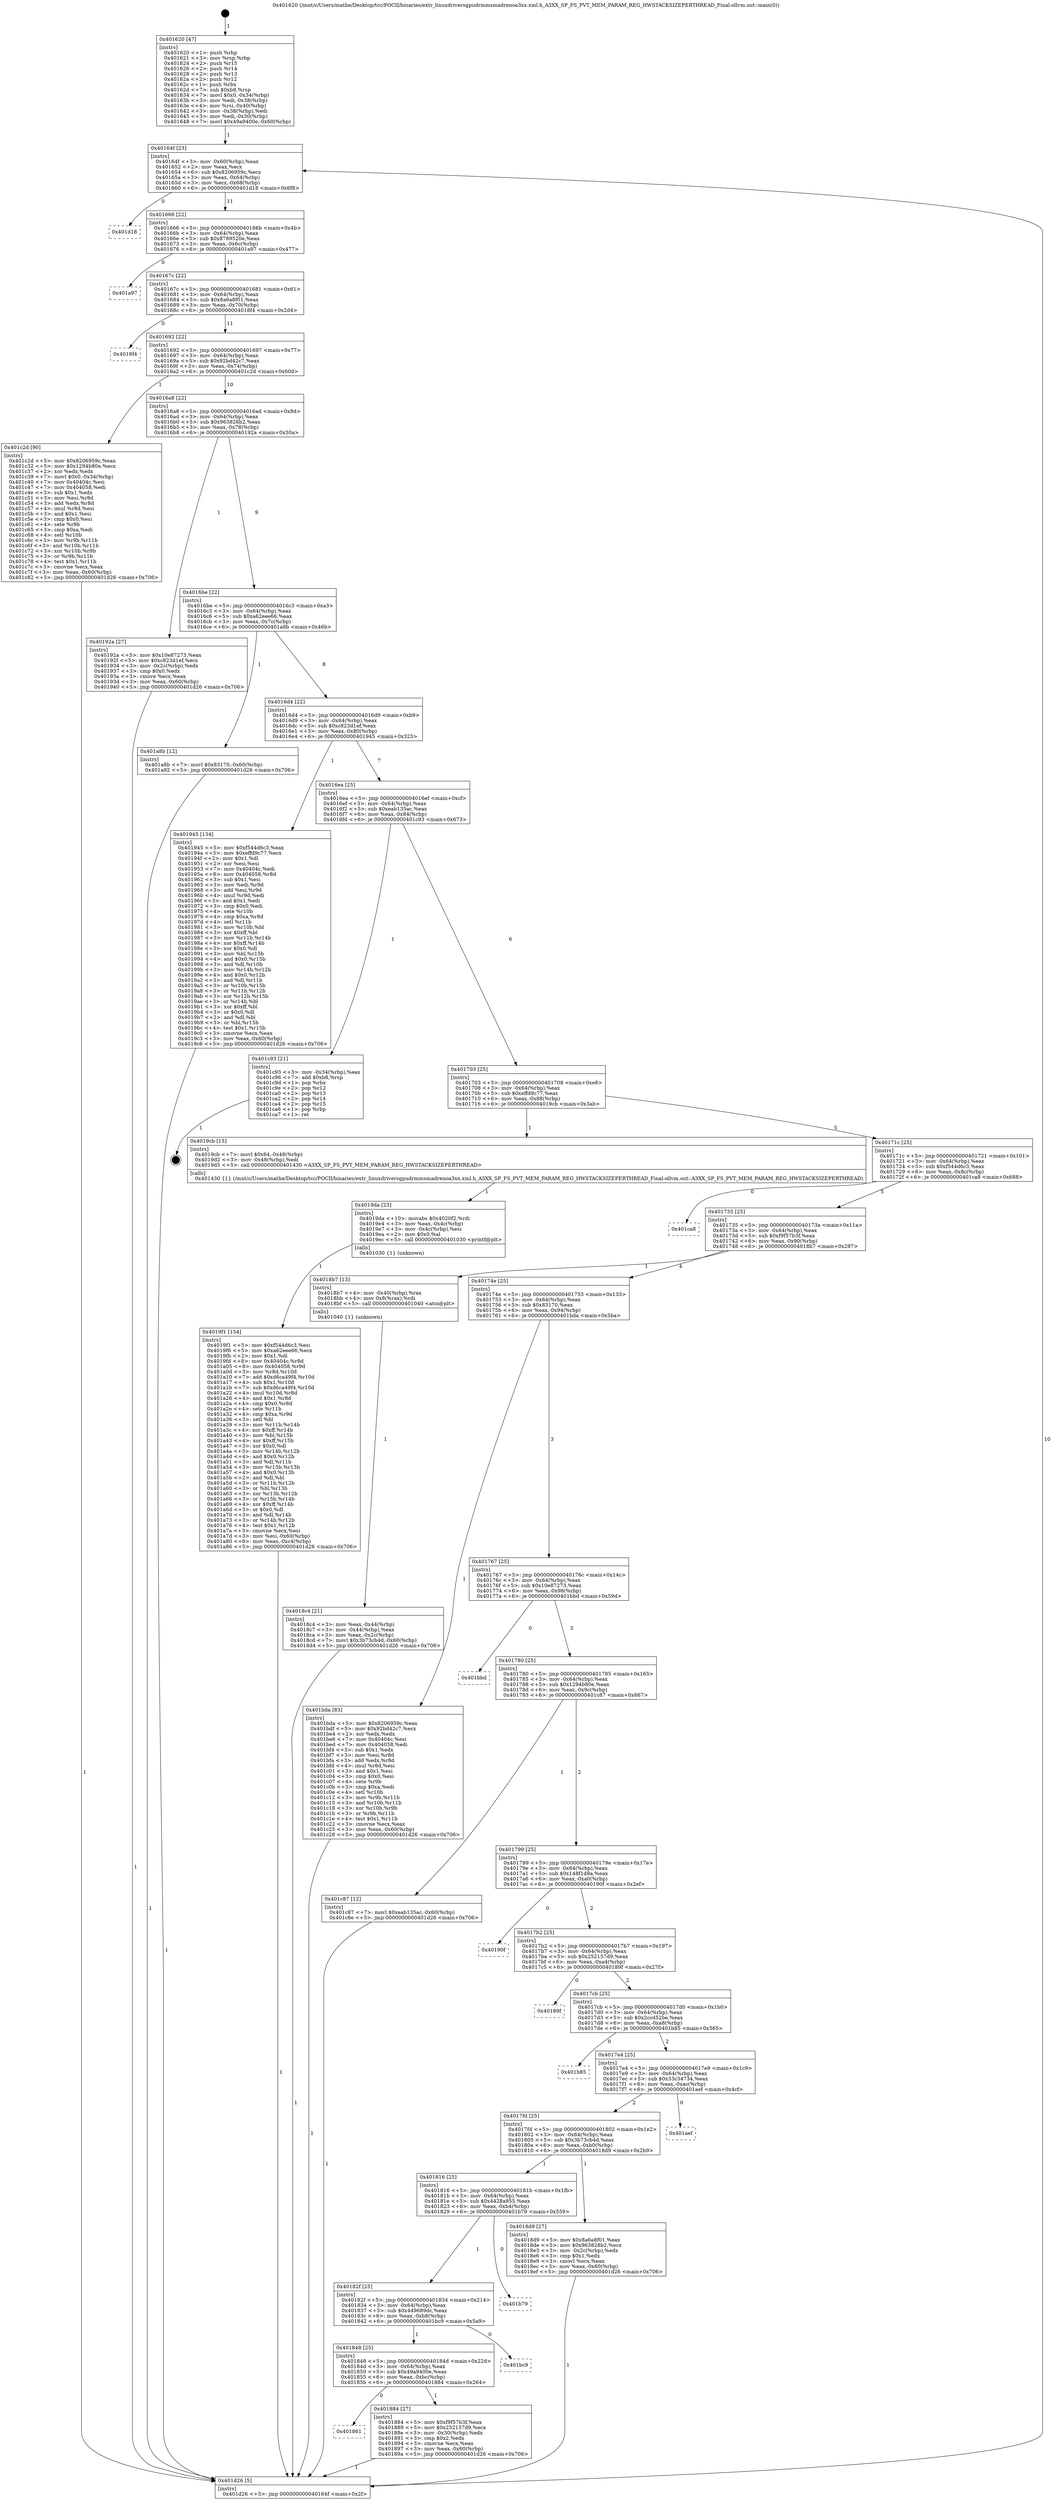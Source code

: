 digraph "0x401620" {
  label = "0x401620 (/mnt/c/Users/mathe/Desktop/tcc/POCII/binaries/extr_linuxdriversgpudrmmsmadrenoa3xx.xml.h_A3XX_SP_FS_PVT_MEM_PARAM_REG_HWSTACKSIZEPERTHREAD_Final-ollvm.out::main(0))"
  labelloc = "t"
  node[shape=record]

  Entry [label="",width=0.3,height=0.3,shape=circle,fillcolor=black,style=filled]
  "0x40164f" [label="{
     0x40164f [23]\l
     | [instrs]\l
     &nbsp;&nbsp;0x40164f \<+3\>: mov -0x60(%rbp),%eax\l
     &nbsp;&nbsp;0x401652 \<+2\>: mov %eax,%ecx\l
     &nbsp;&nbsp;0x401654 \<+6\>: sub $0x8206959c,%ecx\l
     &nbsp;&nbsp;0x40165a \<+3\>: mov %eax,-0x64(%rbp)\l
     &nbsp;&nbsp;0x40165d \<+3\>: mov %ecx,-0x68(%rbp)\l
     &nbsp;&nbsp;0x401660 \<+6\>: je 0000000000401d18 \<main+0x6f8\>\l
  }"]
  "0x401d18" [label="{
     0x401d18\l
  }", style=dashed]
  "0x401666" [label="{
     0x401666 [22]\l
     | [instrs]\l
     &nbsp;&nbsp;0x401666 \<+5\>: jmp 000000000040166b \<main+0x4b\>\l
     &nbsp;&nbsp;0x40166b \<+3\>: mov -0x64(%rbp),%eax\l
     &nbsp;&nbsp;0x40166e \<+5\>: sub $0x8789520e,%eax\l
     &nbsp;&nbsp;0x401673 \<+3\>: mov %eax,-0x6c(%rbp)\l
     &nbsp;&nbsp;0x401676 \<+6\>: je 0000000000401a97 \<main+0x477\>\l
  }"]
  Exit [label="",width=0.3,height=0.3,shape=circle,fillcolor=black,style=filled,peripheries=2]
  "0x401a97" [label="{
     0x401a97\l
  }", style=dashed]
  "0x40167c" [label="{
     0x40167c [22]\l
     | [instrs]\l
     &nbsp;&nbsp;0x40167c \<+5\>: jmp 0000000000401681 \<main+0x61\>\l
     &nbsp;&nbsp;0x401681 \<+3\>: mov -0x64(%rbp),%eax\l
     &nbsp;&nbsp;0x401684 \<+5\>: sub $0x8a6a8f01,%eax\l
     &nbsp;&nbsp;0x401689 \<+3\>: mov %eax,-0x70(%rbp)\l
     &nbsp;&nbsp;0x40168c \<+6\>: je 00000000004018f4 \<main+0x2d4\>\l
  }"]
  "0x4019f1" [label="{
     0x4019f1 [154]\l
     | [instrs]\l
     &nbsp;&nbsp;0x4019f1 \<+5\>: mov $0xf544d6c3,%esi\l
     &nbsp;&nbsp;0x4019f6 \<+5\>: mov $0xa62eee66,%ecx\l
     &nbsp;&nbsp;0x4019fb \<+2\>: mov $0x1,%dl\l
     &nbsp;&nbsp;0x4019fd \<+8\>: mov 0x40404c,%r8d\l
     &nbsp;&nbsp;0x401a05 \<+8\>: mov 0x404058,%r9d\l
     &nbsp;&nbsp;0x401a0d \<+3\>: mov %r8d,%r10d\l
     &nbsp;&nbsp;0x401a10 \<+7\>: add $0xd6ca49f4,%r10d\l
     &nbsp;&nbsp;0x401a17 \<+4\>: sub $0x1,%r10d\l
     &nbsp;&nbsp;0x401a1b \<+7\>: sub $0xd6ca49f4,%r10d\l
     &nbsp;&nbsp;0x401a22 \<+4\>: imul %r10d,%r8d\l
     &nbsp;&nbsp;0x401a26 \<+4\>: and $0x1,%r8d\l
     &nbsp;&nbsp;0x401a2a \<+4\>: cmp $0x0,%r8d\l
     &nbsp;&nbsp;0x401a2e \<+4\>: sete %r11b\l
     &nbsp;&nbsp;0x401a32 \<+4\>: cmp $0xa,%r9d\l
     &nbsp;&nbsp;0x401a36 \<+3\>: setl %bl\l
     &nbsp;&nbsp;0x401a39 \<+3\>: mov %r11b,%r14b\l
     &nbsp;&nbsp;0x401a3c \<+4\>: xor $0xff,%r14b\l
     &nbsp;&nbsp;0x401a40 \<+3\>: mov %bl,%r15b\l
     &nbsp;&nbsp;0x401a43 \<+4\>: xor $0xff,%r15b\l
     &nbsp;&nbsp;0x401a47 \<+3\>: xor $0x0,%dl\l
     &nbsp;&nbsp;0x401a4a \<+3\>: mov %r14b,%r12b\l
     &nbsp;&nbsp;0x401a4d \<+4\>: and $0x0,%r12b\l
     &nbsp;&nbsp;0x401a51 \<+3\>: and %dl,%r11b\l
     &nbsp;&nbsp;0x401a54 \<+3\>: mov %r15b,%r13b\l
     &nbsp;&nbsp;0x401a57 \<+4\>: and $0x0,%r13b\l
     &nbsp;&nbsp;0x401a5b \<+2\>: and %dl,%bl\l
     &nbsp;&nbsp;0x401a5d \<+3\>: or %r11b,%r12b\l
     &nbsp;&nbsp;0x401a60 \<+3\>: or %bl,%r13b\l
     &nbsp;&nbsp;0x401a63 \<+3\>: xor %r13b,%r12b\l
     &nbsp;&nbsp;0x401a66 \<+3\>: or %r15b,%r14b\l
     &nbsp;&nbsp;0x401a69 \<+4\>: xor $0xff,%r14b\l
     &nbsp;&nbsp;0x401a6d \<+3\>: or $0x0,%dl\l
     &nbsp;&nbsp;0x401a70 \<+3\>: and %dl,%r14b\l
     &nbsp;&nbsp;0x401a73 \<+3\>: or %r14b,%r12b\l
     &nbsp;&nbsp;0x401a76 \<+4\>: test $0x1,%r12b\l
     &nbsp;&nbsp;0x401a7a \<+3\>: cmovne %ecx,%esi\l
     &nbsp;&nbsp;0x401a7d \<+3\>: mov %esi,-0x60(%rbp)\l
     &nbsp;&nbsp;0x401a80 \<+6\>: mov %eax,-0xc4(%rbp)\l
     &nbsp;&nbsp;0x401a86 \<+5\>: jmp 0000000000401d26 \<main+0x706\>\l
  }"]
  "0x4018f4" [label="{
     0x4018f4\l
  }", style=dashed]
  "0x401692" [label="{
     0x401692 [22]\l
     | [instrs]\l
     &nbsp;&nbsp;0x401692 \<+5\>: jmp 0000000000401697 \<main+0x77\>\l
     &nbsp;&nbsp;0x401697 \<+3\>: mov -0x64(%rbp),%eax\l
     &nbsp;&nbsp;0x40169a \<+5\>: sub $0x92bd42c7,%eax\l
     &nbsp;&nbsp;0x40169f \<+3\>: mov %eax,-0x74(%rbp)\l
     &nbsp;&nbsp;0x4016a2 \<+6\>: je 0000000000401c2d \<main+0x60d\>\l
  }"]
  "0x4019da" [label="{
     0x4019da [23]\l
     | [instrs]\l
     &nbsp;&nbsp;0x4019da \<+10\>: movabs $0x4020f2,%rdi\l
     &nbsp;&nbsp;0x4019e4 \<+3\>: mov %eax,-0x4c(%rbp)\l
     &nbsp;&nbsp;0x4019e7 \<+3\>: mov -0x4c(%rbp),%esi\l
     &nbsp;&nbsp;0x4019ea \<+2\>: mov $0x0,%al\l
     &nbsp;&nbsp;0x4019ec \<+5\>: call 0000000000401030 \<printf@plt\>\l
     | [calls]\l
     &nbsp;&nbsp;0x401030 \{1\} (unknown)\l
  }"]
  "0x401c2d" [label="{
     0x401c2d [90]\l
     | [instrs]\l
     &nbsp;&nbsp;0x401c2d \<+5\>: mov $0x8206959c,%eax\l
     &nbsp;&nbsp;0x401c32 \<+5\>: mov $0x1294b80e,%ecx\l
     &nbsp;&nbsp;0x401c37 \<+2\>: xor %edx,%edx\l
     &nbsp;&nbsp;0x401c39 \<+7\>: movl $0x0,-0x34(%rbp)\l
     &nbsp;&nbsp;0x401c40 \<+7\>: mov 0x40404c,%esi\l
     &nbsp;&nbsp;0x401c47 \<+7\>: mov 0x404058,%edi\l
     &nbsp;&nbsp;0x401c4e \<+3\>: sub $0x1,%edx\l
     &nbsp;&nbsp;0x401c51 \<+3\>: mov %esi,%r8d\l
     &nbsp;&nbsp;0x401c54 \<+3\>: add %edx,%r8d\l
     &nbsp;&nbsp;0x401c57 \<+4\>: imul %r8d,%esi\l
     &nbsp;&nbsp;0x401c5b \<+3\>: and $0x1,%esi\l
     &nbsp;&nbsp;0x401c5e \<+3\>: cmp $0x0,%esi\l
     &nbsp;&nbsp;0x401c61 \<+4\>: sete %r9b\l
     &nbsp;&nbsp;0x401c65 \<+3\>: cmp $0xa,%edi\l
     &nbsp;&nbsp;0x401c68 \<+4\>: setl %r10b\l
     &nbsp;&nbsp;0x401c6c \<+3\>: mov %r9b,%r11b\l
     &nbsp;&nbsp;0x401c6f \<+3\>: and %r10b,%r11b\l
     &nbsp;&nbsp;0x401c72 \<+3\>: xor %r10b,%r9b\l
     &nbsp;&nbsp;0x401c75 \<+3\>: or %r9b,%r11b\l
     &nbsp;&nbsp;0x401c78 \<+4\>: test $0x1,%r11b\l
     &nbsp;&nbsp;0x401c7c \<+3\>: cmovne %ecx,%eax\l
     &nbsp;&nbsp;0x401c7f \<+3\>: mov %eax,-0x60(%rbp)\l
     &nbsp;&nbsp;0x401c82 \<+5\>: jmp 0000000000401d26 \<main+0x706\>\l
  }"]
  "0x4016a8" [label="{
     0x4016a8 [22]\l
     | [instrs]\l
     &nbsp;&nbsp;0x4016a8 \<+5\>: jmp 00000000004016ad \<main+0x8d\>\l
     &nbsp;&nbsp;0x4016ad \<+3\>: mov -0x64(%rbp),%eax\l
     &nbsp;&nbsp;0x4016b0 \<+5\>: sub $0x963828b2,%eax\l
     &nbsp;&nbsp;0x4016b5 \<+3\>: mov %eax,-0x78(%rbp)\l
     &nbsp;&nbsp;0x4016b8 \<+6\>: je 000000000040192a \<main+0x30a\>\l
  }"]
  "0x4018c4" [label="{
     0x4018c4 [21]\l
     | [instrs]\l
     &nbsp;&nbsp;0x4018c4 \<+3\>: mov %eax,-0x44(%rbp)\l
     &nbsp;&nbsp;0x4018c7 \<+3\>: mov -0x44(%rbp),%eax\l
     &nbsp;&nbsp;0x4018ca \<+3\>: mov %eax,-0x2c(%rbp)\l
     &nbsp;&nbsp;0x4018cd \<+7\>: movl $0x3b73cb4d,-0x60(%rbp)\l
     &nbsp;&nbsp;0x4018d4 \<+5\>: jmp 0000000000401d26 \<main+0x706\>\l
  }"]
  "0x40192a" [label="{
     0x40192a [27]\l
     | [instrs]\l
     &nbsp;&nbsp;0x40192a \<+5\>: mov $0x10e87273,%eax\l
     &nbsp;&nbsp;0x40192f \<+5\>: mov $0xc823d1ef,%ecx\l
     &nbsp;&nbsp;0x401934 \<+3\>: mov -0x2c(%rbp),%edx\l
     &nbsp;&nbsp;0x401937 \<+3\>: cmp $0x0,%edx\l
     &nbsp;&nbsp;0x40193a \<+3\>: cmove %ecx,%eax\l
     &nbsp;&nbsp;0x40193d \<+3\>: mov %eax,-0x60(%rbp)\l
     &nbsp;&nbsp;0x401940 \<+5\>: jmp 0000000000401d26 \<main+0x706\>\l
  }"]
  "0x4016be" [label="{
     0x4016be [22]\l
     | [instrs]\l
     &nbsp;&nbsp;0x4016be \<+5\>: jmp 00000000004016c3 \<main+0xa3\>\l
     &nbsp;&nbsp;0x4016c3 \<+3\>: mov -0x64(%rbp),%eax\l
     &nbsp;&nbsp;0x4016c6 \<+5\>: sub $0xa62eee66,%eax\l
     &nbsp;&nbsp;0x4016cb \<+3\>: mov %eax,-0x7c(%rbp)\l
     &nbsp;&nbsp;0x4016ce \<+6\>: je 0000000000401a8b \<main+0x46b\>\l
  }"]
  "0x401620" [label="{
     0x401620 [47]\l
     | [instrs]\l
     &nbsp;&nbsp;0x401620 \<+1\>: push %rbp\l
     &nbsp;&nbsp;0x401621 \<+3\>: mov %rsp,%rbp\l
     &nbsp;&nbsp;0x401624 \<+2\>: push %r15\l
     &nbsp;&nbsp;0x401626 \<+2\>: push %r14\l
     &nbsp;&nbsp;0x401628 \<+2\>: push %r13\l
     &nbsp;&nbsp;0x40162a \<+2\>: push %r12\l
     &nbsp;&nbsp;0x40162c \<+1\>: push %rbx\l
     &nbsp;&nbsp;0x40162d \<+7\>: sub $0xb8,%rsp\l
     &nbsp;&nbsp;0x401634 \<+7\>: movl $0x0,-0x34(%rbp)\l
     &nbsp;&nbsp;0x40163b \<+3\>: mov %edi,-0x38(%rbp)\l
     &nbsp;&nbsp;0x40163e \<+4\>: mov %rsi,-0x40(%rbp)\l
     &nbsp;&nbsp;0x401642 \<+3\>: mov -0x38(%rbp),%edi\l
     &nbsp;&nbsp;0x401645 \<+3\>: mov %edi,-0x30(%rbp)\l
     &nbsp;&nbsp;0x401648 \<+7\>: movl $0x49a9400e,-0x60(%rbp)\l
  }"]
  "0x401a8b" [label="{
     0x401a8b [12]\l
     | [instrs]\l
     &nbsp;&nbsp;0x401a8b \<+7\>: movl $0x83170,-0x60(%rbp)\l
     &nbsp;&nbsp;0x401a92 \<+5\>: jmp 0000000000401d26 \<main+0x706\>\l
  }"]
  "0x4016d4" [label="{
     0x4016d4 [22]\l
     | [instrs]\l
     &nbsp;&nbsp;0x4016d4 \<+5\>: jmp 00000000004016d9 \<main+0xb9\>\l
     &nbsp;&nbsp;0x4016d9 \<+3\>: mov -0x64(%rbp),%eax\l
     &nbsp;&nbsp;0x4016dc \<+5\>: sub $0xc823d1ef,%eax\l
     &nbsp;&nbsp;0x4016e1 \<+3\>: mov %eax,-0x80(%rbp)\l
     &nbsp;&nbsp;0x4016e4 \<+6\>: je 0000000000401945 \<main+0x325\>\l
  }"]
  "0x401d26" [label="{
     0x401d26 [5]\l
     | [instrs]\l
     &nbsp;&nbsp;0x401d26 \<+5\>: jmp 000000000040164f \<main+0x2f\>\l
  }"]
  "0x401945" [label="{
     0x401945 [134]\l
     | [instrs]\l
     &nbsp;&nbsp;0x401945 \<+5\>: mov $0xf544d6c3,%eax\l
     &nbsp;&nbsp;0x40194a \<+5\>: mov $0xeffd9c77,%ecx\l
     &nbsp;&nbsp;0x40194f \<+2\>: mov $0x1,%dl\l
     &nbsp;&nbsp;0x401951 \<+2\>: xor %esi,%esi\l
     &nbsp;&nbsp;0x401953 \<+7\>: mov 0x40404c,%edi\l
     &nbsp;&nbsp;0x40195a \<+8\>: mov 0x404058,%r8d\l
     &nbsp;&nbsp;0x401962 \<+3\>: sub $0x1,%esi\l
     &nbsp;&nbsp;0x401965 \<+3\>: mov %edi,%r9d\l
     &nbsp;&nbsp;0x401968 \<+3\>: add %esi,%r9d\l
     &nbsp;&nbsp;0x40196b \<+4\>: imul %r9d,%edi\l
     &nbsp;&nbsp;0x40196f \<+3\>: and $0x1,%edi\l
     &nbsp;&nbsp;0x401972 \<+3\>: cmp $0x0,%edi\l
     &nbsp;&nbsp;0x401975 \<+4\>: sete %r10b\l
     &nbsp;&nbsp;0x401979 \<+4\>: cmp $0xa,%r8d\l
     &nbsp;&nbsp;0x40197d \<+4\>: setl %r11b\l
     &nbsp;&nbsp;0x401981 \<+3\>: mov %r10b,%bl\l
     &nbsp;&nbsp;0x401984 \<+3\>: xor $0xff,%bl\l
     &nbsp;&nbsp;0x401987 \<+3\>: mov %r11b,%r14b\l
     &nbsp;&nbsp;0x40198a \<+4\>: xor $0xff,%r14b\l
     &nbsp;&nbsp;0x40198e \<+3\>: xor $0x0,%dl\l
     &nbsp;&nbsp;0x401991 \<+3\>: mov %bl,%r15b\l
     &nbsp;&nbsp;0x401994 \<+4\>: and $0x0,%r15b\l
     &nbsp;&nbsp;0x401998 \<+3\>: and %dl,%r10b\l
     &nbsp;&nbsp;0x40199b \<+3\>: mov %r14b,%r12b\l
     &nbsp;&nbsp;0x40199e \<+4\>: and $0x0,%r12b\l
     &nbsp;&nbsp;0x4019a2 \<+3\>: and %dl,%r11b\l
     &nbsp;&nbsp;0x4019a5 \<+3\>: or %r10b,%r15b\l
     &nbsp;&nbsp;0x4019a8 \<+3\>: or %r11b,%r12b\l
     &nbsp;&nbsp;0x4019ab \<+3\>: xor %r12b,%r15b\l
     &nbsp;&nbsp;0x4019ae \<+3\>: or %r14b,%bl\l
     &nbsp;&nbsp;0x4019b1 \<+3\>: xor $0xff,%bl\l
     &nbsp;&nbsp;0x4019b4 \<+3\>: or $0x0,%dl\l
     &nbsp;&nbsp;0x4019b7 \<+2\>: and %dl,%bl\l
     &nbsp;&nbsp;0x4019b9 \<+3\>: or %bl,%r15b\l
     &nbsp;&nbsp;0x4019bc \<+4\>: test $0x1,%r15b\l
     &nbsp;&nbsp;0x4019c0 \<+3\>: cmovne %ecx,%eax\l
     &nbsp;&nbsp;0x4019c3 \<+3\>: mov %eax,-0x60(%rbp)\l
     &nbsp;&nbsp;0x4019c6 \<+5\>: jmp 0000000000401d26 \<main+0x706\>\l
  }"]
  "0x4016ea" [label="{
     0x4016ea [25]\l
     | [instrs]\l
     &nbsp;&nbsp;0x4016ea \<+5\>: jmp 00000000004016ef \<main+0xcf\>\l
     &nbsp;&nbsp;0x4016ef \<+3\>: mov -0x64(%rbp),%eax\l
     &nbsp;&nbsp;0x4016f2 \<+5\>: sub $0xeab135ac,%eax\l
     &nbsp;&nbsp;0x4016f7 \<+6\>: mov %eax,-0x84(%rbp)\l
     &nbsp;&nbsp;0x4016fd \<+6\>: je 0000000000401c93 \<main+0x673\>\l
  }"]
  "0x401861" [label="{
     0x401861\l
  }", style=dashed]
  "0x401c93" [label="{
     0x401c93 [21]\l
     | [instrs]\l
     &nbsp;&nbsp;0x401c93 \<+3\>: mov -0x34(%rbp),%eax\l
     &nbsp;&nbsp;0x401c96 \<+7\>: add $0xb8,%rsp\l
     &nbsp;&nbsp;0x401c9d \<+1\>: pop %rbx\l
     &nbsp;&nbsp;0x401c9e \<+2\>: pop %r12\l
     &nbsp;&nbsp;0x401ca0 \<+2\>: pop %r13\l
     &nbsp;&nbsp;0x401ca2 \<+2\>: pop %r14\l
     &nbsp;&nbsp;0x401ca4 \<+2\>: pop %r15\l
     &nbsp;&nbsp;0x401ca6 \<+1\>: pop %rbp\l
     &nbsp;&nbsp;0x401ca7 \<+1\>: ret\l
  }"]
  "0x401703" [label="{
     0x401703 [25]\l
     | [instrs]\l
     &nbsp;&nbsp;0x401703 \<+5\>: jmp 0000000000401708 \<main+0xe8\>\l
     &nbsp;&nbsp;0x401708 \<+3\>: mov -0x64(%rbp),%eax\l
     &nbsp;&nbsp;0x40170b \<+5\>: sub $0xeffd9c77,%eax\l
     &nbsp;&nbsp;0x401710 \<+6\>: mov %eax,-0x88(%rbp)\l
     &nbsp;&nbsp;0x401716 \<+6\>: je 00000000004019cb \<main+0x3ab\>\l
  }"]
  "0x401884" [label="{
     0x401884 [27]\l
     | [instrs]\l
     &nbsp;&nbsp;0x401884 \<+5\>: mov $0xf9f57b3f,%eax\l
     &nbsp;&nbsp;0x401889 \<+5\>: mov $0x252157d9,%ecx\l
     &nbsp;&nbsp;0x40188e \<+3\>: mov -0x30(%rbp),%edx\l
     &nbsp;&nbsp;0x401891 \<+3\>: cmp $0x2,%edx\l
     &nbsp;&nbsp;0x401894 \<+3\>: cmovne %ecx,%eax\l
     &nbsp;&nbsp;0x401897 \<+3\>: mov %eax,-0x60(%rbp)\l
     &nbsp;&nbsp;0x40189a \<+5\>: jmp 0000000000401d26 \<main+0x706\>\l
  }"]
  "0x4019cb" [label="{
     0x4019cb [15]\l
     | [instrs]\l
     &nbsp;&nbsp;0x4019cb \<+7\>: movl $0x64,-0x48(%rbp)\l
     &nbsp;&nbsp;0x4019d2 \<+3\>: mov -0x48(%rbp),%edi\l
     &nbsp;&nbsp;0x4019d5 \<+5\>: call 0000000000401430 \<A3XX_SP_FS_PVT_MEM_PARAM_REG_HWSTACKSIZEPERTHREAD\>\l
     | [calls]\l
     &nbsp;&nbsp;0x401430 \{1\} (/mnt/c/Users/mathe/Desktop/tcc/POCII/binaries/extr_linuxdriversgpudrmmsmadrenoa3xx.xml.h_A3XX_SP_FS_PVT_MEM_PARAM_REG_HWSTACKSIZEPERTHREAD_Final-ollvm.out::A3XX_SP_FS_PVT_MEM_PARAM_REG_HWSTACKSIZEPERTHREAD)\l
  }"]
  "0x40171c" [label="{
     0x40171c [25]\l
     | [instrs]\l
     &nbsp;&nbsp;0x40171c \<+5\>: jmp 0000000000401721 \<main+0x101\>\l
     &nbsp;&nbsp;0x401721 \<+3\>: mov -0x64(%rbp),%eax\l
     &nbsp;&nbsp;0x401724 \<+5\>: sub $0xf544d6c3,%eax\l
     &nbsp;&nbsp;0x401729 \<+6\>: mov %eax,-0x8c(%rbp)\l
     &nbsp;&nbsp;0x40172f \<+6\>: je 0000000000401ca8 \<main+0x688\>\l
  }"]
  "0x401848" [label="{
     0x401848 [25]\l
     | [instrs]\l
     &nbsp;&nbsp;0x401848 \<+5\>: jmp 000000000040184d \<main+0x22d\>\l
     &nbsp;&nbsp;0x40184d \<+3\>: mov -0x64(%rbp),%eax\l
     &nbsp;&nbsp;0x401850 \<+5\>: sub $0x49a9400e,%eax\l
     &nbsp;&nbsp;0x401855 \<+6\>: mov %eax,-0xbc(%rbp)\l
     &nbsp;&nbsp;0x40185b \<+6\>: je 0000000000401884 \<main+0x264\>\l
  }"]
  "0x401ca8" [label="{
     0x401ca8\l
  }", style=dashed]
  "0x401735" [label="{
     0x401735 [25]\l
     | [instrs]\l
     &nbsp;&nbsp;0x401735 \<+5\>: jmp 000000000040173a \<main+0x11a\>\l
     &nbsp;&nbsp;0x40173a \<+3\>: mov -0x64(%rbp),%eax\l
     &nbsp;&nbsp;0x40173d \<+5\>: sub $0xf9f57b3f,%eax\l
     &nbsp;&nbsp;0x401742 \<+6\>: mov %eax,-0x90(%rbp)\l
     &nbsp;&nbsp;0x401748 \<+6\>: je 00000000004018b7 \<main+0x297\>\l
  }"]
  "0x401bc9" [label="{
     0x401bc9\l
  }", style=dashed]
  "0x4018b7" [label="{
     0x4018b7 [13]\l
     | [instrs]\l
     &nbsp;&nbsp;0x4018b7 \<+4\>: mov -0x40(%rbp),%rax\l
     &nbsp;&nbsp;0x4018bb \<+4\>: mov 0x8(%rax),%rdi\l
     &nbsp;&nbsp;0x4018bf \<+5\>: call 0000000000401040 \<atoi@plt\>\l
     | [calls]\l
     &nbsp;&nbsp;0x401040 \{1\} (unknown)\l
  }"]
  "0x40174e" [label="{
     0x40174e [25]\l
     | [instrs]\l
     &nbsp;&nbsp;0x40174e \<+5\>: jmp 0000000000401753 \<main+0x133\>\l
     &nbsp;&nbsp;0x401753 \<+3\>: mov -0x64(%rbp),%eax\l
     &nbsp;&nbsp;0x401756 \<+5\>: sub $0x83170,%eax\l
     &nbsp;&nbsp;0x40175b \<+6\>: mov %eax,-0x94(%rbp)\l
     &nbsp;&nbsp;0x401761 \<+6\>: je 0000000000401bda \<main+0x5ba\>\l
  }"]
  "0x40182f" [label="{
     0x40182f [25]\l
     | [instrs]\l
     &nbsp;&nbsp;0x40182f \<+5\>: jmp 0000000000401834 \<main+0x214\>\l
     &nbsp;&nbsp;0x401834 \<+3\>: mov -0x64(%rbp),%eax\l
     &nbsp;&nbsp;0x401837 \<+5\>: sub $0x449689dc,%eax\l
     &nbsp;&nbsp;0x40183c \<+6\>: mov %eax,-0xb8(%rbp)\l
     &nbsp;&nbsp;0x401842 \<+6\>: je 0000000000401bc9 \<main+0x5a9\>\l
  }"]
  "0x401bda" [label="{
     0x401bda [83]\l
     | [instrs]\l
     &nbsp;&nbsp;0x401bda \<+5\>: mov $0x8206959c,%eax\l
     &nbsp;&nbsp;0x401bdf \<+5\>: mov $0x92bd42c7,%ecx\l
     &nbsp;&nbsp;0x401be4 \<+2\>: xor %edx,%edx\l
     &nbsp;&nbsp;0x401be6 \<+7\>: mov 0x40404c,%esi\l
     &nbsp;&nbsp;0x401bed \<+7\>: mov 0x404058,%edi\l
     &nbsp;&nbsp;0x401bf4 \<+3\>: sub $0x1,%edx\l
     &nbsp;&nbsp;0x401bf7 \<+3\>: mov %esi,%r8d\l
     &nbsp;&nbsp;0x401bfa \<+3\>: add %edx,%r8d\l
     &nbsp;&nbsp;0x401bfd \<+4\>: imul %r8d,%esi\l
     &nbsp;&nbsp;0x401c01 \<+3\>: and $0x1,%esi\l
     &nbsp;&nbsp;0x401c04 \<+3\>: cmp $0x0,%esi\l
     &nbsp;&nbsp;0x401c07 \<+4\>: sete %r9b\l
     &nbsp;&nbsp;0x401c0b \<+3\>: cmp $0xa,%edi\l
     &nbsp;&nbsp;0x401c0e \<+4\>: setl %r10b\l
     &nbsp;&nbsp;0x401c12 \<+3\>: mov %r9b,%r11b\l
     &nbsp;&nbsp;0x401c15 \<+3\>: and %r10b,%r11b\l
     &nbsp;&nbsp;0x401c18 \<+3\>: xor %r10b,%r9b\l
     &nbsp;&nbsp;0x401c1b \<+3\>: or %r9b,%r11b\l
     &nbsp;&nbsp;0x401c1e \<+4\>: test $0x1,%r11b\l
     &nbsp;&nbsp;0x401c22 \<+3\>: cmovne %ecx,%eax\l
     &nbsp;&nbsp;0x401c25 \<+3\>: mov %eax,-0x60(%rbp)\l
     &nbsp;&nbsp;0x401c28 \<+5\>: jmp 0000000000401d26 \<main+0x706\>\l
  }"]
  "0x401767" [label="{
     0x401767 [25]\l
     | [instrs]\l
     &nbsp;&nbsp;0x401767 \<+5\>: jmp 000000000040176c \<main+0x14c\>\l
     &nbsp;&nbsp;0x40176c \<+3\>: mov -0x64(%rbp),%eax\l
     &nbsp;&nbsp;0x40176f \<+5\>: sub $0x10e87273,%eax\l
     &nbsp;&nbsp;0x401774 \<+6\>: mov %eax,-0x98(%rbp)\l
     &nbsp;&nbsp;0x40177a \<+6\>: je 0000000000401bbd \<main+0x59d\>\l
  }"]
  "0x401b79" [label="{
     0x401b79\l
  }", style=dashed]
  "0x401bbd" [label="{
     0x401bbd\l
  }", style=dashed]
  "0x401780" [label="{
     0x401780 [25]\l
     | [instrs]\l
     &nbsp;&nbsp;0x401780 \<+5\>: jmp 0000000000401785 \<main+0x165\>\l
     &nbsp;&nbsp;0x401785 \<+3\>: mov -0x64(%rbp),%eax\l
     &nbsp;&nbsp;0x401788 \<+5\>: sub $0x1294b80e,%eax\l
     &nbsp;&nbsp;0x40178d \<+6\>: mov %eax,-0x9c(%rbp)\l
     &nbsp;&nbsp;0x401793 \<+6\>: je 0000000000401c87 \<main+0x667\>\l
  }"]
  "0x401816" [label="{
     0x401816 [25]\l
     | [instrs]\l
     &nbsp;&nbsp;0x401816 \<+5\>: jmp 000000000040181b \<main+0x1fb\>\l
     &nbsp;&nbsp;0x40181b \<+3\>: mov -0x64(%rbp),%eax\l
     &nbsp;&nbsp;0x40181e \<+5\>: sub $0x4428a955,%eax\l
     &nbsp;&nbsp;0x401823 \<+6\>: mov %eax,-0xb4(%rbp)\l
     &nbsp;&nbsp;0x401829 \<+6\>: je 0000000000401b79 \<main+0x559\>\l
  }"]
  "0x401c87" [label="{
     0x401c87 [12]\l
     | [instrs]\l
     &nbsp;&nbsp;0x401c87 \<+7\>: movl $0xeab135ac,-0x60(%rbp)\l
     &nbsp;&nbsp;0x401c8e \<+5\>: jmp 0000000000401d26 \<main+0x706\>\l
  }"]
  "0x401799" [label="{
     0x401799 [25]\l
     | [instrs]\l
     &nbsp;&nbsp;0x401799 \<+5\>: jmp 000000000040179e \<main+0x17e\>\l
     &nbsp;&nbsp;0x40179e \<+3\>: mov -0x64(%rbp),%eax\l
     &nbsp;&nbsp;0x4017a1 \<+5\>: sub $0x148f1d8a,%eax\l
     &nbsp;&nbsp;0x4017a6 \<+6\>: mov %eax,-0xa0(%rbp)\l
     &nbsp;&nbsp;0x4017ac \<+6\>: je 000000000040190f \<main+0x2ef\>\l
  }"]
  "0x4018d9" [label="{
     0x4018d9 [27]\l
     | [instrs]\l
     &nbsp;&nbsp;0x4018d9 \<+5\>: mov $0x8a6a8f01,%eax\l
     &nbsp;&nbsp;0x4018de \<+5\>: mov $0x963828b2,%ecx\l
     &nbsp;&nbsp;0x4018e3 \<+3\>: mov -0x2c(%rbp),%edx\l
     &nbsp;&nbsp;0x4018e6 \<+3\>: cmp $0x1,%edx\l
     &nbsp;&nbsp;0x4018e9 \<+3\>: cmovl %ecx,%eax\l
     &nbsp;&nbsp;0x4018ec \<+3\>: mov %eax,-0x60(%rbp)\l
     &nbsp;&nbsp;0x4018ef \<+5\>: jmp 0000000000401d26 \<main+0x706\>\l
  }"]
  "0x40190f" [label="{
     0x40190f\l
  }", style=dashed]
  "0x4017b2" [label="{
     0x4017b2 [25]\l
     | [instrs]\l
     &nbsp;&nbsp;0x4017b2 \<+5\>: jmp 00000000004017b7 \<main+0x197\>\l
     &nbsp;&nbsp;0x4017b7 \<+3\>: mov -0x64(%rbp),%eax\l
     &nbsp;&nbsp;0x4017ba \<+5\>: sub $0x252157d9,%eax\l
     &nbsp;&nbsp;0x4017bf \<+6\>: mov %eax,-0xa4(%rbp)\l
     &nbsp;&nbsp;0x4017c5 \<+6\>: je 000000000040189f \<main+0x27f\>\l
  }"]
  "0x4017fd" [label="{
     0x4017fd [25]\l
     | [instrs]\l
     &nbsp;&nbsp;0x4017fd \<+5\>: jmp 0000000000401802 \<main+0x1e2\>\l
     &nbsp;&nbsp;0x401802 \<+3\>: mov -0x64(%rbp),%eax\l
     &nbsp;&nbsp;0x401805 \<+5\>: sub $0x3b73cb4d,%eax\l
     &nbsp;&nbsp;0x40180a \<+6\>: mov %eax,-0xb0(%rbp)\l
     &nbsp;&nbsp;0x401810 \<+6\>: je 00000000004018d9 \<main+0x2b9\>\l
  }"]
  "0x40189f" [label="{
     0x40189f\l
  }", style=dashed]
  "0x4017cb" [label="{
     0x4017cb [25]\l
     | [instrs]\l
     &nbsp;&nbsp;0x4017cb \<+5\>: jmp 00000000004017d0 \<main+0x1b0\>\l
     &nbsp;&nbsp;0x4017d0 \<+3\>: mov -0x64(%rbp),%eax\l
     &nbsp;&nbsp;0x4017d3 \<+5\>: sub $0x2ccd52be,%eax\l
     &nbsp;&nbsp;0x4017d8 \<+6\>: mov %eax,-0xa8(%rbp)\l
     &nbsp;&nbsp;0x4017de \<+6\>: je 0000000000401b85 \<main+0x565\>\l
  }"]
  "0x401aef" [label="{
     0x401aef\l
  }", style=dashed]
  "0x401b85" [label="{
     0x401b85\l
  }", style=dashed]
  "0x4017e4" [label="{
     0x4017e4 [25]\l
     | [instrs]\l
     &nbsp;&nbsp;0x4017e4 \<+5\>: jmp 00000000004017e9 \<main+0x1c9\>\l
     &nbsp;&nbsp;0x4017e9 \<+3\>: mov -0x64(%rbp),%eax\l
     &nbsp;&nbsp;0x4017ec \<+5\>: sub $0x33c34734,%eax\l
     &nbsp;&nbsp;0x4017f1 \<+6\>: mov %eax,-0xac(%rbp)\l
     &nbsp;&nbsp;0x4017f7 \<+6\>: je 0000000000401aef \<main+0x4cf\>\l
  }"]
  Entry -> "0x401620" [label=" 1"]
  "0x40164f" -> "0x401d18" [label=" 0"]
  "0x40164f" -> "0x401666" [label=" 11"]
  "0x401c93" -> Exit [label=" 1"]
  "0x401666" -> "0x401a97" [label=" 0"]
  "0x401666" -> "0x40167c" [label=" 11"]
  "0x401c87" -> "0x401d26" [label=" 1"]
  "0x40167c" -> "0x4018f4" [label=" 0"]
  "0x40167c" -> "0x401692" [label=" 11"]
  "0x401c2d" -> "0x401d26" [label=" 1"]
  "0x401692" -> "0x401c2d" [label=" 1"]
  "0x401692" -> "0x4016a8" [label=" 10"]
  "0x401bda" -> "0x401d26" [label=" 1"]
  "0x4016a8" -> "0x40192a" [label=" 1"]
  "0x4016a8" -> "0x4016be" [label=" 9"]
  "0x401a8b" -> "0x401d26" [label=" 1"]
  "0x4016be" -> "0x401a8b" [label=" 1"]
  "0x4016be" -> "0x4016d4" [label=" 8"]
  "0x4019f1" -> "0x401d26" [label=" 1"]
  "0x4016d4" -> "0x401945" [label=" 1"]
  "0x4016d4" -> "0x4016ea" [label=" 7"]
  "0x4019da" -> "0x4019f1" [label=" 1"]
  "0x4016ea" -> "0x401c93" [label=" 1"]
  "0x4016ea" -> "0x401703" [label=" 6"]
  "0x4019cb" -> "0x4019da" [label=" 1"]
  "0x401703" -> "0x4019cb" [label=" 1"]
  "0x401703" -> "0x40171c" [label=" 5"]
  "0x401945" -> "0x401d26" [label=" 1"]
  "0x40171c" -> "0x401ca8" [label=" 0"]
  "0x40171c" -> "0x401735" [label=" 5"]
  "0x4018d9" -> "0x401d26" [label=" 1"]
  "0x401735" -> "0x4018b7" [label=" 1"]
  "0x401735" -> "0x40174e" [label=" 4"]
  "0x4018c4" -> "0x401d26" [label=" 1"]
  "0x40174e" -> "0x401bda" [label=" 1"]
  "0x40174e" -> "0x401767" [label=" 3"]
  "0x401d26" -> "0x40164f" [label=" 10"]
  "0x401767" -> "0x401bbd" [label=" 0"]
  "0x401767" -> "0x401780" [label=" 3"]
  "0x401620" -> "0x40164f" [label=" 1"]
  "0x401780" -> "0x401c87" [label=" 1"]
  "0x401780" -> "0x401799" [label=" 2"]
  "0x401848" -> "0x401861" [label=" 0"]
  "0x401799" -> "0x40190f" [label=" 0"]
  "0x401799" -> "0x4017b2" [label=" 2"]
  "0x401848" -> "0x401884" [label=" 1"]
  "0x4017b2" -> "0x40189f" [label=" 0"]
  "0x4017b2" -> "0x4017cb" [label=" 2"]
  "0x40182f" -> "0x401848" [label=" 1"]
  "0x4017cb" -> "0x401b85" [label=" 0"]
  "0x4017cb" -> "0x4017e4" [label=" 2"]
  "0x40182f" -> "0x401bc9" [label=" 0"]
  "0x4017e4" -> "0x401aef" [label=" 0"]
  "0x4017e4" -> "0x4017fd" [label=" 2"]
  "0x40192a" -> "0x401d26" [label=" 1"]
  "0x4017fd" -> "0x4018d9" [label=" 1"]
  "0x4017fd" -> "0x401816" [label=" 1"]
  "0x401884" -> "0x401d26" [label=" 1"]
  "0x401816" -> "0x401b79" [label=" 0"]
  "0x401816" -> "0x40182f" [label=" 1"]
  "0x4018b7" -> "0x4018c4" [label=" 1"]
}
